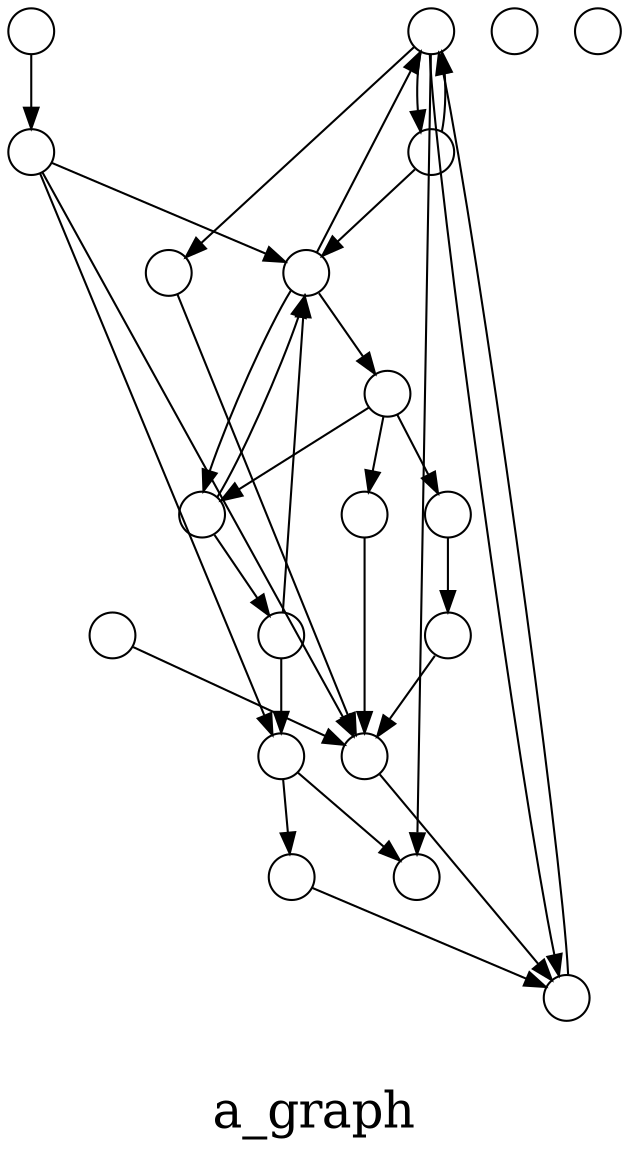 /*****
a_graph
*****/

digraph G {
  graph [splines=false overlap=false]
  node  [shape=ellipse, width=0.3, height=0.3, label=""]
  0 ;
  1 ;
  2 ;
  3 ;
  4 ;
  5 ;
  6 ;
  7 ;
  8 ;
  9 ;
  10 ;
  11 ;
  12 ;
  13 ;
  14 ;
  15 ;
  16 ;
  17 ;
  18 ;
  19 ;
  0 -> 3;
  0 -> 4;
  0 -> 7;
  0 -> 9;
1;
  2 -> 18;
  3 -> 0;
  5 -> 11;
  5 -> 14;
  6 -> 4;
  6 -> 8;
  7 -> 18;
  8 -> 3;
  9 -> 0;
  9 -> 14;
10;
  11 -> 6;
  11 -> 14;
  12 -> 18;
  13 -> 18;
  14 -> 0;
  14 -> 5;
  14 -> 19;
  15 -> 13;
  16 -> 6;
  16 -> 14;
  16 -> 18;
  17 -> 16;
  18 -> 3;
  19 -> 5;
  19 -> 12;
  19 -> 15;
  label = "\na_graph\n";  fontsize=24;
}

